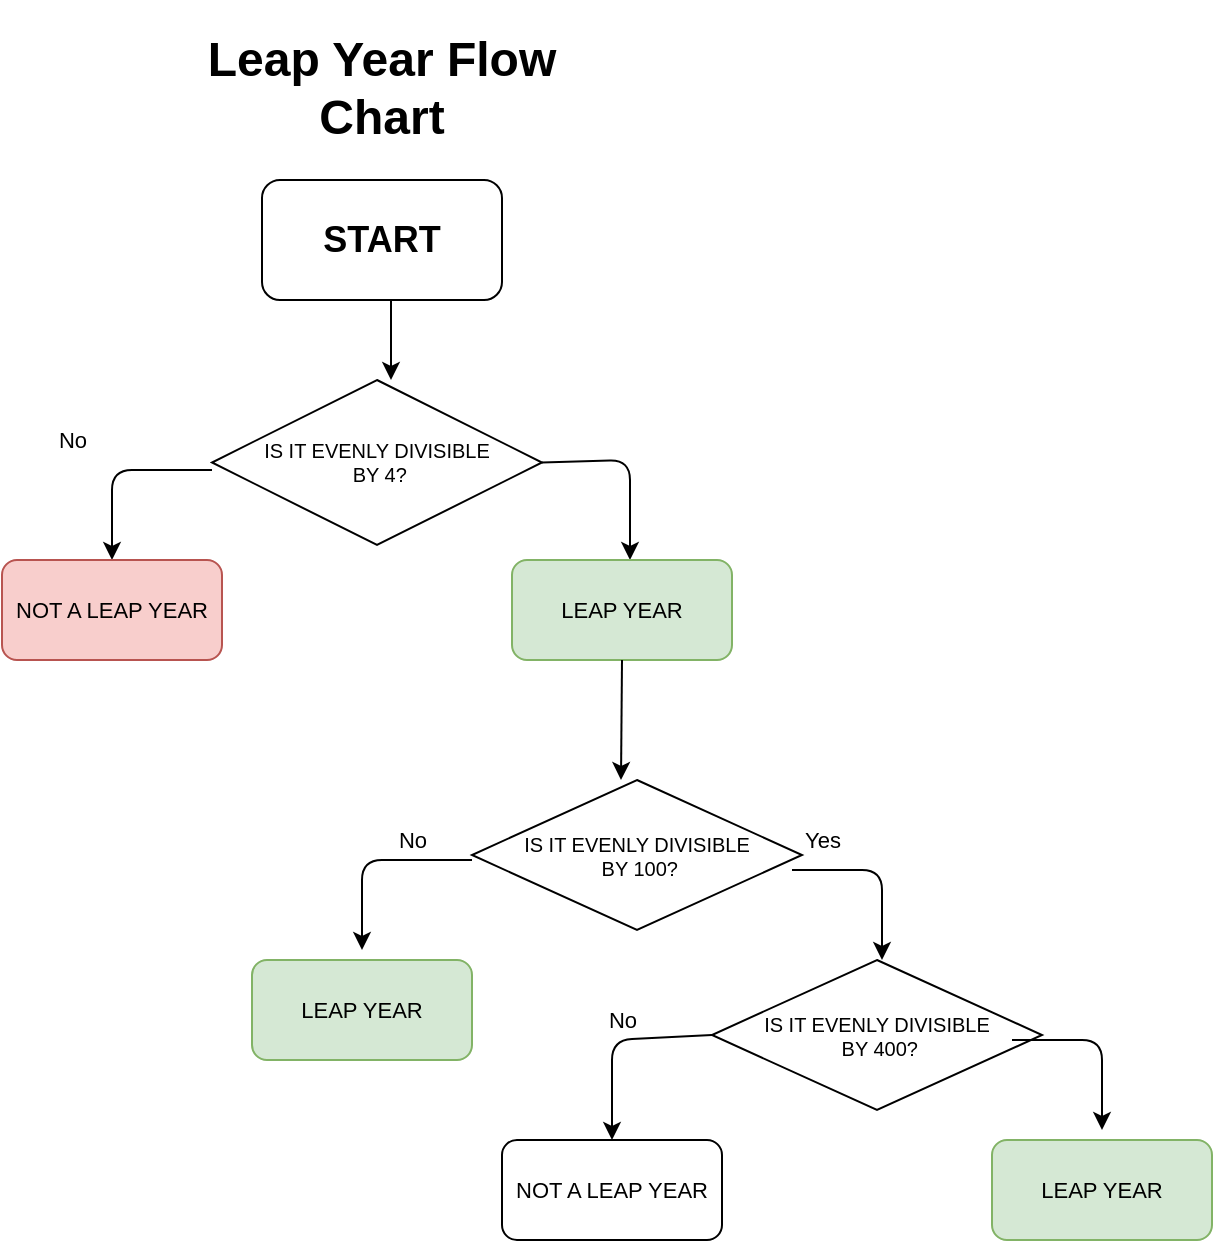<mxfile version="14.8.0" type="device"><diagram id="bu5w18HjPyh04zX3YH-H" name="Page-1"><mxGraphModel dx="786" dy="514" grid="1" gridSize="10" guides="1" tooltips="1" connect="1" arrows="1" fold="1" page="1" pageScale="1" pageWidth="850" pageHeight="1100" math="0" shadow="0"><root><mxCell id="0"/><mxCell id="1" parent="0"/><mxCell id="vNu9iPawKmr5Vh_C5b0P-3" value="&lt;h1&gt;Leap Year Flow Chart&lt;/h1&gt;" style="text;html=1;strokeColor=none;fillColor=none;spacing=5;spacingTop=-20;whiteSpace=wrap;overflow=hidden;rounded=0;align=center;" vertex="1" parent="1"><mxGeometry x="300" y="10" width="190" height="60" as="geometry"/></mxCell><mxCell id="vNu9iPawKmr5Vh_C5b0P-5" value="&lt;font style=&quot;font-size: 18px&quot;&gt;&lt;b&gt;START&lt;/b&gt;&lt;/font&gt;" style="rounded=1;whiteSpace=wrap;html=1;" vertex="1" parent="1"><mxGeometry x="335" y="90" width="120" height="60" as="geometry"/></mxCell><mxCell id="vNu9iPawKmr5Vh_C5b0P-7" value="IS IT EVENLY DIVISIBLE&lt;br style=&quot;font-size: 10px;&quot;&gt;&amp;nbsp;BY 4?" style="rhombus;whiteSpace=wrap;html=1;align=center;fontSize=10;aspect=fixed;" vertex="1" parent="1"><mxGeometry x="310" y="190" width="165" height="82.5" as="geometry"/></mxCell><mxCell id="vNu9iPawKmr5Vh_C5b0P-12" value="" style="endArrow=classic;html=1;fontSize=11;" edge="1" parent="1"><mxGeometry width="50" height="50" relative="1" as="geometry"><mxPoint x="399.5" y="150" as="sourcePoint"/><mxPoint x="399.5" y="190" as="targetPoint"/><Array as="points"><mxPoint x="399.5" y="190"/></Array></mxGeometry></mxCell><mxCell id="vNu9iPawKmr5Vh_C5b0P-14" value="" style="endArrow=classic;html=1;fontSize=11;" edge="1" parent="1"><mxGeometry width="50" height="50" relative="1" as="geometry"><mxPoint x="310" y="235" as="sourcePoint"/><mxPoint x="260" y="280" as="targetPoint"/><Array as="points"><mxPoint x="260" y="235"/></Array></mxGeometry></mxCell><mxCell id="vNu9iPawKmr5Vh_C5b0P-15" value="" style="endArrow=classic;html=1;fontSize=11;exitX=1;exitY=0.5;exitDx=0;exitDy=0;" edge="1" parent="1" source="vNu9iPawKmr5Vh_C5b0P-7"><mxGeometry width="50" height="50" relative="1" as="geometry"><mxPoint x="460" y="245" as="sourcePoint"/><mxPoint x="519" y="280" as="targetPoint"/><Array as="points"><mxPoint x="519" y="230"/></Array></mxGeometry></mxCell><mxCell id="vNu9iPawKmr5Vh_C5b0P-16" value="LEAP YEAR" style="rounded=1;whiteSpace=wrap;html=1;fontSize=11;align=center;fillColor=#d5e8d4;strokeColor=#82b366;" vertex="1" parent="1"><mxGeometry x="460" y="280" width="110" height="50" as="geometry"/></mxCell><mxCell id="vNu9iPawKmr5Vh_C5b0P-17" value="NOT A LEAP YEAR" style="rounded=1;whiteSpace=wrap;html=1;fontSize=11;align=center;fillColor=#f8cecc;strokeColor=#b85450;" vertex="1" parent="1"><mxGeometry x="205" y="280" width="110" height="50" as="geometry"/></mxCell><mxCell id="vNu9iPawKmr5Vh_C5b0P-18" value="No" style="text;html=1;align=center;verticalAlign=middle;resizable=0;points=[];autosize=1;strokeColor=none;fontSize=11;" vertex="1" parent="1"><mxGeometry x="225" y="210" width="30" height="20" as="geometry"/></mxCell><mxCell id="vNu9iPawKmr5Vh_C5b0P-19" value="Yes" style="text;html=1;align=center;verticalAlign=middle;resizable=0;points=[];autosize=1;strokeColor=none;fontSize=11;" vertex="1" parent="1"><mxGeometry x="600" y="410" width="30" height="20" as="geometry"/></mxCell><mxCell id="vNu9iPawKmr5Vh_C5b0P-20" value="IS IT EVENLY DIVISIBLE&lt;br style=&quot;font-size: 10px;&quot;&gt;&amp;nbsp;BY 100?" style="rhombus;whiteSpace=wrap;html=1;align=center;fontSize=10;" vertex="1" parent="1"><mxGeometry x="440" y="390" width="165" height="75" as="geometry"/></mxCell><mxCell id="vNu9iPawKmr5Vh_C5b0P-21" value="" style="endArrow=classic;html=1;fontSize=11;exitX=0.5;exitY=1;exitDx=0;exitDy=0;" edge="1" parent="1" source="vNu9iPawKmr5Vh_C5b0P-16"><mxGeometry width="50" height="50" relative="1" as="geometry"><mxPoint x="515" y="340" as="sourcePoint"/><mxPoint x="514.5" y="390" as="targetPoint"/><Array as="points"><mxPoint x="514.5" y="390"/></Array></mxGeometry></mxCell><mxCell id="vNu9iPawKmr5Vh_C5b0P-22" value="" style="endArrow=classic;html=1;fontSize=11;" edge="1" parent="1"><mxGeometry width="50" height="50" relative="1" as="geometry"><mxPoint x="440" y="430" as="sourcePoint"/><mxPoint x="385" y="475" as="targetPoint"/><Array as="points"><mxPoint x="385" y="430"/></Array></mxGeometry></mxCell><mxCell id="vNu9iPawKmr5Vh_C5b0P-23" value="" style="endArrow=classic;html=1;fontSize=11;" edge="1" parent="1"><mxGeometry width="50" height="50" relative="1" as="geometry"><mxPoint x="600" y="435" as="sourcePoint"/><mxPoint x="645" y="480" as="targetPoint"/><Array as="points"><mxPoint x="645" y="435"/></Array></mxGeometry></mxCell><mxCell id="vNu9iPawKmr5Vh_C5b0P-24" value="No" style="text;html=1;align=center;verticalAlign=middle;resizable=0;points=[];autosize=1;strokeColor=none;fontSize=11;" vertex="1" parent="1"><mxGeometry x="395" y="410" width="30" height="20" as="geometry"/></mxCell><mxCell id="vNu9iPawKmr5Vh_C5b0P-25" value="NOT A LEAP YEAR" style="rounded=1;whiteSpace=wrap;html=1;fontSize=11;align=center;" vertex="1" parent="1"><mxGeometry x="455" y="570" width="110" height="50" as="geometry"/></mxCell><mxCell id="vNu9iPawKmr5Vh_C5b0P-26" value="LEAP YEAR" style="rounded=1;whiteSpace=wrap;html=1;fontSize=11;align=center;fillColor=#d5e8d4;strokeColor=#82b366;" vertex="1" parent="1"><mxGeometry x="330" y="480" width="110" height="50" as="geometry"/></mxCell><mxCell id="vNu9iPawKmr5Vh_C5b0P-27" value="IS IT EVENLY DIVISIBLE&lt;br style=&quot;font-size: 10px;&quot;&gt;&amp;nbsp;BY 400?" style="rhombus;whiteSpace=wrap;html=1;align=center;fontSize=10;" vertex="1" parent="1"><mxGeometry x="560" y="480" width="165" height="75" as="geometry"/></mxCell><mxCell id="vNu9iPawKmr5Vh_C5b0P-28" value="" style="endArrow=classic;html=1;fontSize=11;exitX=0;exitY=0.5;exitDx=0;exitDy=0;entryX=0.5;entryY=0;entryDx=0;entryDy=0;" edge="1" parent="1" source="vNu9iPawKmr5Vh_C5b0P-27" target="vNu9iPawKmr5Vh_C5b0P-25"><mxGeometry width="50" height="50" relative="1" as="geometry"><mxPoint x="540" y="520" as="sourcePoint"/><mxPoint x="510" y="560" as="targetPoint"/><Array as="points"><mxPoint x="510" y="520"/></Array></mxGeometry></mxCell><mxCell id="vNu9iPawKmr5Vh_C5b0P-29" value="No" style="text;html=1;align=center;verticalAlign=middle;resizable=0;points=[];autosize=1;strokeColor=none;fontSize=11;" vertex="1" parent="1"><mxGeometry x="500" y="500" width="30" height="20" as="geometry"/></mxCell><mxCell id="vNu9iPawKmr5Vh_C5b0P-33" value="" style="endArrow=classic;html=1;fontSize=11;" edge="1" parent="1"><mxGeometry width="50" height="50" relative="1" as="geometry"><mxPoint x="710" y="520" as="sourcePoint"/><mxPoint x="755" y="565" as="targetPoint"/><Array as="points"><mxPoint x="755" y="520"/></Array></mxGeometry></mxCell><mxCell id="vNu9iPawKmr5Vh_C5b0P-35" value="LEAP YEAR" style="rounded=1;whiteSpace=wrap;html=1;fontSize=11;align=center;fillColor=#d5e8d4;strokeColor=#82b366;" vertex="1" parent="1"><mxGeometry x="700" y="570" width="110" height="50" as="geometry"/></mxCell></root></mxGraphModel></diagram></mxfile>